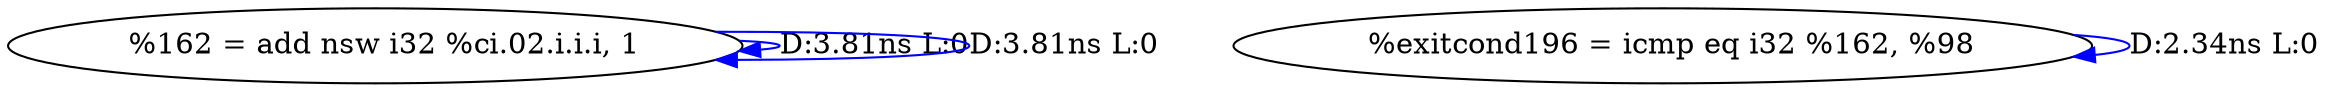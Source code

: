 digraph {
Node0x4124440[label="  %162 = add nsw i32 %ci.02.i.i.i, 1"];
Node0x4124440 -> Node0x4124440[label="D:3.81ns L:0",color=blue];
Node0x4124440 -> Node0x4124440[label="D:3.81ns L:0",color=blue];
Node0x4124580[label="  %exitcond196 = icmp eq i32 %162, %98"];
Node0x4124580 -> Node0x4124580[label="D:2.34ns L:0",color=blue];
}
